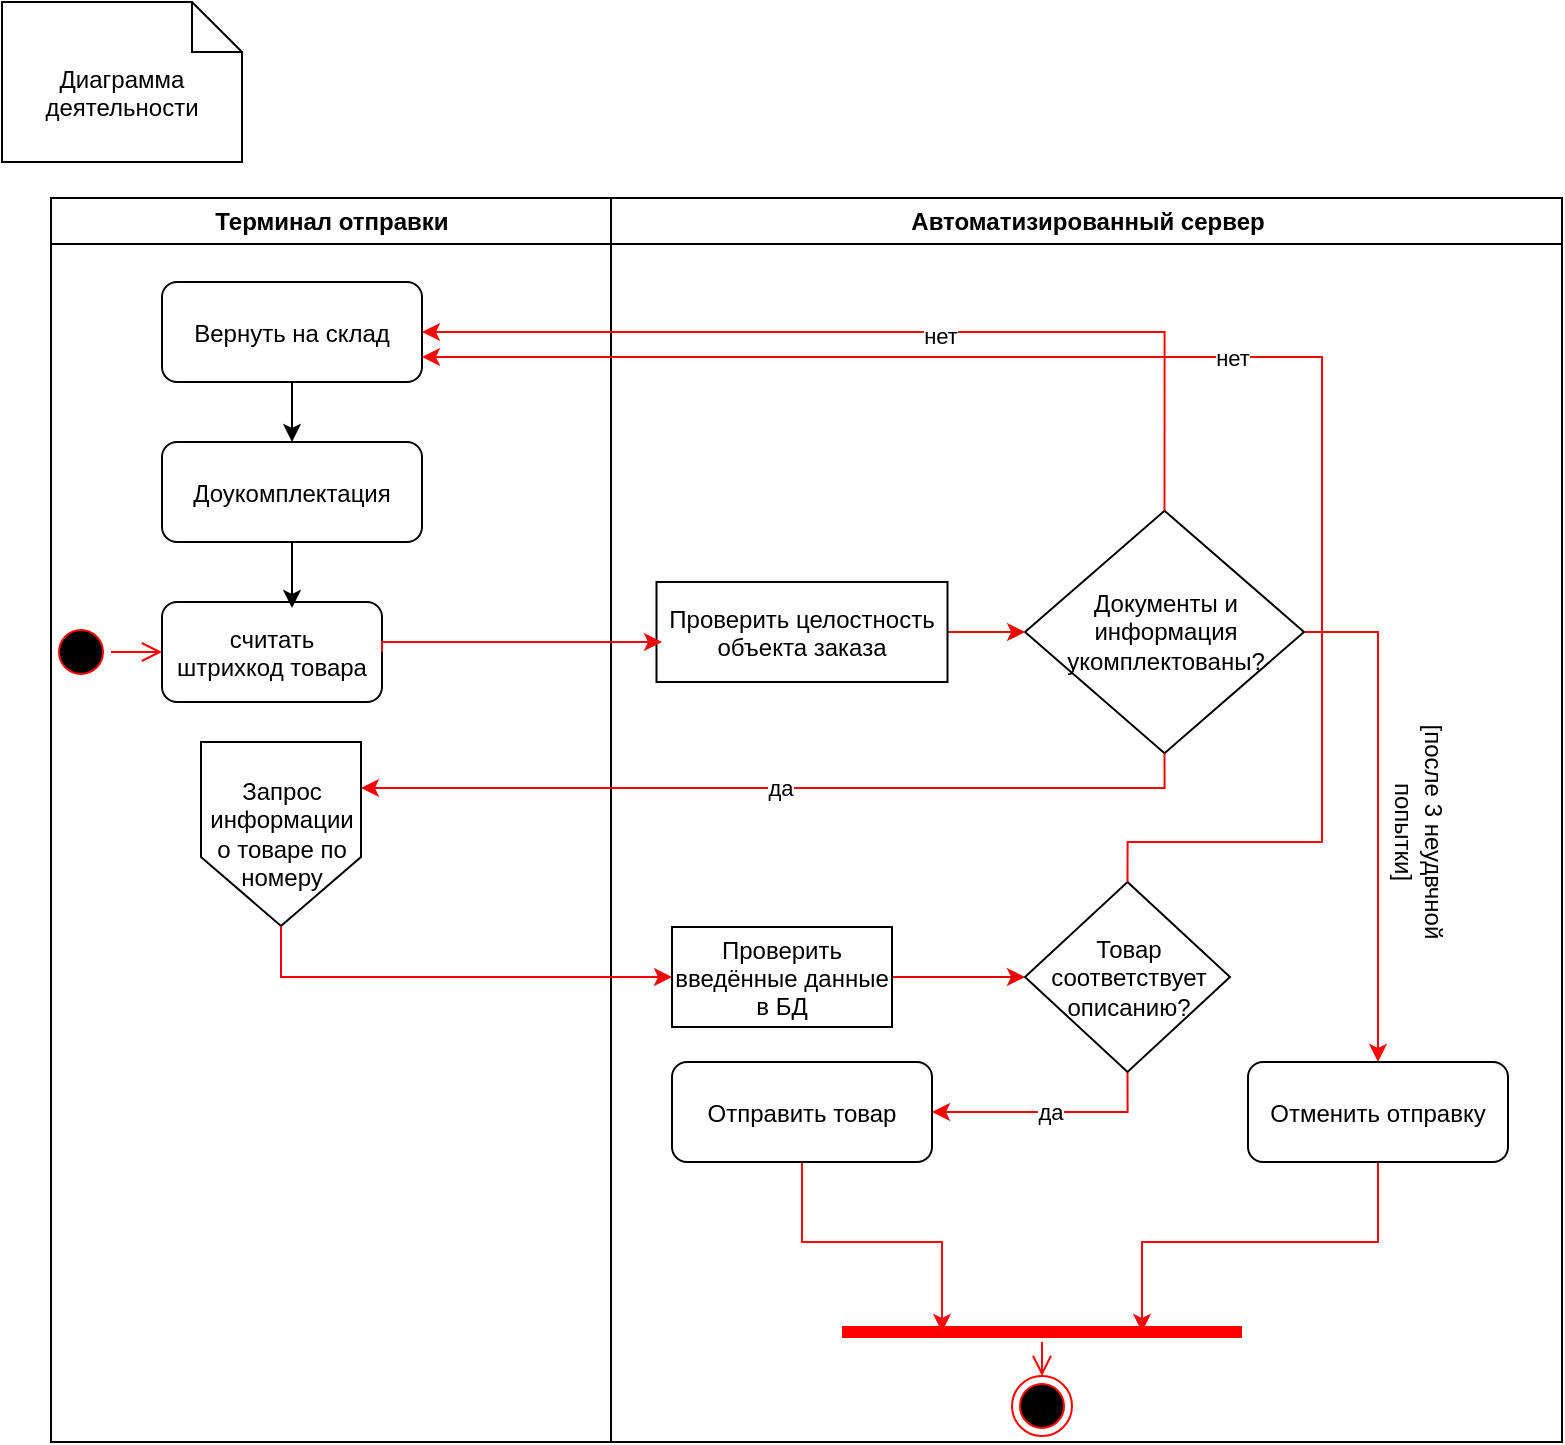 <mxfile version="21.3.2" type="github">
  <diagram name="Page-1" id="jveekS8eLH1lc-K4kiw5">
    <mxGraphModel dx="1434" dy="739" grid="1" gridSize="10" guides="1" tooltips="1" connect="1" arrows="1" fold="1" page="1" pageScale="1" pageWidth="827" pageHeight="1169" math="0" shadow="0">
      <root>
        <mxCell id="0" />
        <mxCell id="1" parent="0" />
        <mxCell id="vNMy2BSF8OaAipfHG-5E-1" value="Терминал отправки" style="swimlane;whiteSpace=wrap" vertex="1" parent="1">
          <mxGeometry x="164.5" y="128" width="280" height="622" as="geometry" />
        </mxCell>
        <mxCell id="vNMy2BSF8OaAipfHG-5E-2" value="" style="ellipse;shape=startState;fillColor=#000000;strokeColor=#ff0000;" vertex="1" parent="vNMy2BSF8OaAipfHG-5E-1">
          <mxGeometry y="212" width="30" height="30" as="geometry" />
        </mxCell>
        <mxCell id="vNMy2BSF8OaAipfHG-5E-3" value="" style="edgeStyle=elbowEdgeStyle;elbow=horizontal;verticalAlign=bottom;endArrow=open;endSize=8;strokeColor=#FF0000;endFill=1;rounded=0" edge="1" parent="vNMy2BSF8OaAipfHG-5E-1" source="vNMy2BSF8OaAipfHG-5E-2" target="vNMy2BSF8OaAipfHG-5E-4">
          <mxGeometry x="100" y="40" as="geometry">
            <mxPoint x="115" y="110" as="targetPoint" />
          </mxGeometry>
        </mxCell>
        <mxCell id="vNMy2BSF8OaAipfHG-5E-4" value="считать &#xa;штрихкод товара" style="rounded=1;" vertex="1" parent="vNMy2BSF8OaAipfHG-5E-1">
          <mxGeometry x="55.5" y="202" width="110" height="50" as="geometry" />
        </mxCell>
        <mxCell id="vNMy2BSF8OaAipfHG-5E-5" value="Запрос информации о товаре по номеру" style="shape=offPageConnector;whiteSpace=wrap;html=1;rotation=0;" vertex="1" parent="vNMy2BSF8OaAipfHG-5E-1">
          <mxGeometry x="75" y="272" width="80" height="92" as="geometry" />
        </mxCell>
        <mxCell id="vNMy2BSF8OaAipfHG-5E-33" style="edgeStyle=orthogonalEdgeStyle;rounded=0;orthogonalLoop=1;jettySize=auto;html=1;" edge="1" parent="vNMy2BSF8OaAipfHG-5E-1" source="vNMy2BSF8OaAipfHG-5E-31" target="vNMy2BSF8OaAipfHG-5E-32">
          <mxGeometry relative="1" as="geometry" />
        </mxCell>
        <mxCell id="vNMy2BSF8OaAipfHG-5E-31" value="Вернуть на склад" style="rounded=1;" vertex="1" parent="vNMy2BSF8OaAipfHG-5E-1">
          <mxGeometry x="55.5" y="42" width="130" height="50" as="geometry" />
        </mxCell>
        <mxCell id="vNMy2BSF8OaAipfHG-5E-34" style="edgeStyle=orthogonalEdgeStyle;rounded=0;orthogonalLoop=1;jettySize=auto;html=1;entryX=0.591;entryY=0.06;entryDx=0;entryDy=0;entryPerimeter=0;" edge="1" parent="vNMy2BSF8OaAipfHG-5E-1" source="vNMy2BSF8OaAipfHG-5E-32" target="vNMy2BSF8OaAipfHG-5E-4">
          <mxGeometry relative="1" as="geometry" />
        </mxCell>
        <mxCell id="vNMy2BSF8OaAipfHG-5E-32" value="Доукомплектация" style="rounded=1;" vertex="1" parent="vNMy2BSF8OaAipfHG-5E-1">
          <mxGeometry x="55.5" y="122" width="130" height="50" as="geometry" />
        </mxCell>
        <mxCell id="vNMy2BSF8OaAipfHG-5E-6" value="Автоматизированный сервер" style="swimlane;whiteSpace=wrap" vertex="1" parent="1">
          <mxGeometry x="444.5" y="128" width="475.5" height="622" as="geometry" />
        </mxCell>
        <mxCell id="vNMy2BSF8OaAipfHG-5E-7" style="edgeStyle=orthogonalEdgeStyle;rounded=0;orthogonalLoop=1;jettySize=auto;html=1;exitX=1;exitY=0.5;exitDx=0;exitDy=0;entryX=0.5;entryY=0;entryDx=0;entryDy=0;strokeColor=#f70808;" edge="1" parent="vNMy2BSF8OaAipfHG-5E-6" source="vNMy2BSF8OaAipfHG-5E-8" target="vNMy2BSF8OaAipfHG-5E-15">
          <mxGeometry relative="1" as="geometry" />
        </mxCell>
        <mxCell id="vNMy2BSF8OaAipfHG-5E-8" value="Документы и информация укомплектованы?" style="rhombus;whiteSpace=wrap;html=1;" vertex="1" parent="vNMy2BSF8OaAipfHG-5E-6">
          <mxGeometry x="207" y="156.37" width="139.5" height="121.25" as="geometry" />
        </mxCell>
        <mxCell id="vNMy2BSF8OaAipfHG-5E-9" style="edgeStyle=orthogonalEdgeStyle;rounded=0;orthogonalLoop=1;jettySize=auto;html=1;exitX=1;exitY=0.5;exitDx=0;exitDy=0;strokeColor=#e90707;" edge="1" parent="vNMy2BSF8OaAipfHG-5E-6" source="vNMy2BSF8OaAipfHG-5E-10" target="vNMy2BSF8OaAipfHG-5E-8">
          <mxGeometry relative="1" as="geometry" />
        </mxCell>
        <mxCell id="vNMy2BSF8OaAipfHG-5E-10" value="Проверить целостность&#xa;объекта заказа" style="" vertex="1" parent="vNMy2BSF8OaAipfHG-5E-6">
          <mxGeometry x="22.75" y="191.99" width="145.5" height="50" as="geometry" />
        </mxCell>
        <mxCell id="vNMy2BSF8OaAipfHG-5E-11" value="" style="ellipse;html=1;shape=endState;fillColor=#000000;strokeColor=#ff0000;" vertex="1" parent="vNMy2BSF8OaAipfHG-5E-6">
          <mxGeometry x="200.5" y="589" width="30" height="30" as="geometry" />
        </mxCell>
        <mxCell id="vNMy2BSF8OaAipfHG-5E-12" value="" style="shape=line;html=1;strokeWidth=6;strokeColor=#ff0000;" vertex="1" parent="vNMy2BSF8OaAipfHG-5E-6">
          <mxGeometry x="115.5" y="562" width="200" height="10" as="geometry" />
        </mxCell>
        <mxCell id="vNMy2BSF8OaAipfHG-5E-13" value="" style="edgeStyle=orthogonalEdgeStyle;html=1;verticalAlign=bottom;endArrow=open;endSize=8;strokeColor=#ff0000;rounded=0;" edge="1" parent="vNMy2BSF8OaAipfHG-5E-6" source="vNMy2BSF8OaAipfHG-5E-12">
          <mxGeometry relative="1" as="geometry">
            <mxPoint x="215.5" y="589" as="targetPoint" />
          </mxGeometry>
        </mxCell>
        <mxCell id="vNMy2BSF8OaAipfHG-5E-14" style="edgeStyle=orthogonalEdgeStyle;rounded=0;orthogonalLoop=1;jettySize=auto;html=1;exitX=0.5;exitY=1;exitDx=0;exitDy=0;entryX=0.75;entryY=0.5;entryDx=0;entryDy=0;entryPerimeter=0;strokeColor=#f20707;" edge="1" parent="vNMy2BSF8OaAipfHG-5E-6" source="vNMy2BSF8OaAipfHG-5E-15" target="vNMy2BSF8OaAipfHG-5E-12">
          <mxGeometry relative="1" as="geometry" />
        </mxCell>
        <mxCell id="vNMy2BSF8OaAipfHG-5E-15" value="Отменить отправку" style="rounded=1;" vertex="1" parent="vNMy2BSF8OaAipfHG-5E-6">
          <mxGeometry x="318.5" y="432" width="130" height="50" as="geometry" />
        </mxCell>
        <mxCell id="vNMy2BSF8OaAipfHG-5E-16" value="[после 3 неудвчной попытки]" style="text;html=1;strokeColor=none;fillColor=none;align=center;verticalAlign=middle;whiteSpace=wrap;rounded=0;rotation=90;" vertex="1" parent="vNMy2BSF8OaAipfHG-5E-6">
          <mxGeometry x="332.5" y="302" width="143" height="30" as="geometry" />
        </mxCell>
        <mxCell id="vNMy2BSF8OaAipfHG-5E-17" style="edgeStyle=orthogonalEdgeStyle;rounded=0;orthogonalLoop=1;jettySize=auto;html=1;exitX=0.5;exitY=1;exitDx=0;exitDy=0;entryX=0.25;entryY=0.5;entryDx=0;entryDy=0;entryPerimeter=0;strokeColor=#f40b0b;" edge="1" parent="vNMy2BSF8OaAipfHG-5E-6" source="vNMy2BSF8OaAipfHG-5E-18" target="vNMy2BSF8OaAipfHG-5E-12">
          <mxGeometry relative="1" as="geometry" />
        </mxCell>
        <mxCell id="vNMy2BSF8OaAipfHG-5E-18" value="Отправить товар" style="rounded=1;" vertex="1" parent="vNMy2BSF8OaAipfHG-5E-6">
          <mxGeometry x="30.5" y="432" width="130" height="50" as="geometry" />
        </mxCell>
        <mxCell id="vNMy2BSF8OaAipfHG-5E-19" style="edgeStyle=orthogonalEdgeStyle;rounded=0;orthogonalLoop=1;jettySize=auto;html=1;exitX=1;exitY=0.5;exitDx=0;exitDy=0;strokeColor=#ed0202;" edge="1" parent="vNMy2BSF8OaAipfHG-5E-6" source="vNMy2BSF8OaAipfHG-5E-20" target="vNMy2BSF8OaAipfHG-5E-22">
          <mxGeometry relative="1" as="geometry" />
        </mxCell>
        <mxCell id="vNMy2BSF8OaAipfHG-5E-20" value="Проверить &#xa;введённые данные&#xa;в БД" style="" vertex="1" parent="vNMy2BSF8OaAipfHG-5E-6">
          <mxGeometry x="30.5" y="364.5" width="110" height="50" as="geometry" />
        </mxCell>
        <mxCell id="vNMy2BSF8OaAipfHG-5E-21" value="да" style="edgeStyle=orthogonalEdgeStyle;rounded=0;orthogonalLoop=1;jettySize=auto;html=1;exitX=0.5;exitY=1;exitDx=0;exitDy=0;entryX=1;entryY=0.5;entryDx=0;entryDy=0;strokeColor=#f70202;" edge="1" parent="vNMy2BSF8OaAipfHG-5E-6" source="vNMy2BSF8OaAipfHG-5E-22" target="vNMy2BSF8OaAipfHG-5E-18">
          <mxGeometry relative="1" as="geometry" />
        </mxCell>
        <mxCell id="vNMy2BSF8OaAipfHG-5E-22" value="Товар соответствует описанию?" style="rhombus;whiteSpace=wrap;html=1;" vertex="1" parent="vNMy2BSF8OaAipfHG-5E-6">
          <mxGeometry x="207" y="342" width="102.5" height="95" as="geometry" />
        </mxCell>
        <mxCell id="vNMy2BSF8OaAipfHG-5E-23" style="edgeStyle=orthogonalEdgeStyle;rounded=0;orthogonalLoop=1;jettySize=auto;html=1;exitX=0.5;exitY=0;exitDx=0;exitDy=0;entryX=1;entryY=0.5;entryDx=0;entryDy=0;strokeColor=#f50a0a;" edge="1" parent="1" source="vNMy2BSF8OaAipfHG-5E-8" target="vNMy2BSF8OaAipfHG-5E-31">
          <mxGeometry relative="1" as="geometry">
            <Array as="points">
              <mxPoint x="721" y="195" />
            </Array>
          </mxGeometry>
        </mxCell>
        <mxCell id="vNMy2BSF8OaAipfHG-5E-28" value="&lt;div&gt;нет&lt;/div&gt;" style="edgeLabel;html=1;align=center;verticalAlign=middle;resizable=0;points=[];" vertex="1" connectable="0" parent="vNMy2BSF8OaAipfHG-5E-23">
          <mxGeometry x="-0.125" y="2" relative="1" as="geometry">
            <mxPoint as="offset" />
          </mxGeometry>
        </mxCell>
        <mxCell id="vNMy2BSF8OaAipfHG-5E-24" value="да" style="edgeStyle=orthogonalEdgeStyle;rounded=0;orthogonalLoop=1;jettySize=auto;html=1;exitX=0.5;exitY=1;exitDx=0;exitDy=0;strokeColor=#ec0909;entryX=1;entryY=0.25;entryDx=0;entryDy=0;" edge="1" parent="1" source="vNMy2BSF8OaAipfHG-5E-8" target="vNMy2BSF8OaAipfHG-5E-5">
          <mxGeometry relative="1" as="geometry">
            <mxPoint x="320" y="340" as="targetPoint" />
            <Array as="points">
              <mxPoint x="721" y="423" />
            </Array>
          </mxGeometry>
        </mxCell>
        <mxCell id="vNMy2BSF8OaAipfHG-5E-25" style="edgeStyle=orthogonalEdgeStyle;rounded=0;orthogonalLoop=1;jettySize=auto;html=1;strokeColor=#ec0909;exitX=1;exitY=0.5;exitDx=0;exitDy=0;" edge="1" parent="1" source="vNMy2BSF8OaAipfHG-5E-4">
          <mxGeometry relative="1" as="geometry">
            <mxPoint x="390" y="360" as="sourcePoint" />
            <mxPoint x="470" y="350" as="targetPoint" />
            <Array as="points">
              <mxPoint x="330" y="350" />
            </Array>
          </mxGeometry>
        </mxCell>
        <mxCell id="vNMy2BSF8OaAipfHG-5E-26" style="edgeStyle=orthogonalEdgeStyle;rounded=0;orthogonalLoop=1;jettySize=auto;html=1;exitX=0.5;exitY=1;exitDx=0;exitDy=0;entryX=0;entryY=0.5;entryDx=0;entryDy=0;strokeColor=#f20202;" edge="1" parent="1" source="vNMy2BSF8OaAipfHG-5E-5" target="vNMy2BSF8OaAipfHG-5E-20">
          <mxGeometry relative="1" as="geometry">
            <mxPoint x="279.5" y="360.5" as="sourcePoint" />
          </mxGeometry>
        </mxCell>
        <mxCell id="vNMy2BSF8OaAipfHG-5E-27" value="нет" style="edgeStyle=orthogonalEdgeStyle;rounded=0;orthogonalLoop=1;jettySize=auto;html=1;exitX=0.5;exitY=0;exitDx=0;exitDy=0;entryX=1;entryY=0.75;entryDx=0;entryDy=0;strokeColor=#f70808;" edge="1" parent="1" source="vNMy2BSF8OaAipfHG-5E-22" target="vNMy2BSF8OaAipfHG-5E-31">
          <mxGeometry relative="1" as="geometry">
            <mxPoint x="344.5" y="335.5" as="targetPoint" />
            <Array as="points">
              <mxPoint x="703" y="450" />
              <mxPoint x="800" y="450" />
              <mxPoint x="800" y="208" />
            </Array>
          </mxGeometry>
        </mxCell>
        <mxCell id="vNMy2BSF8OaAipfHG-5E-35" value="Диаграмма деятельности" style="shape=note2;boundedLbl=1;whiteSpace=wrap;html=1;size=25;verticalAlign=top;align=center;" vertex="1" parent="1">
          <mxGeometry x="140" y="30" width="120" height="80" as="geometry" />
        </mxCell>
      </root>
    </mxGraphModel>
  </diagram>
</mxfile>
